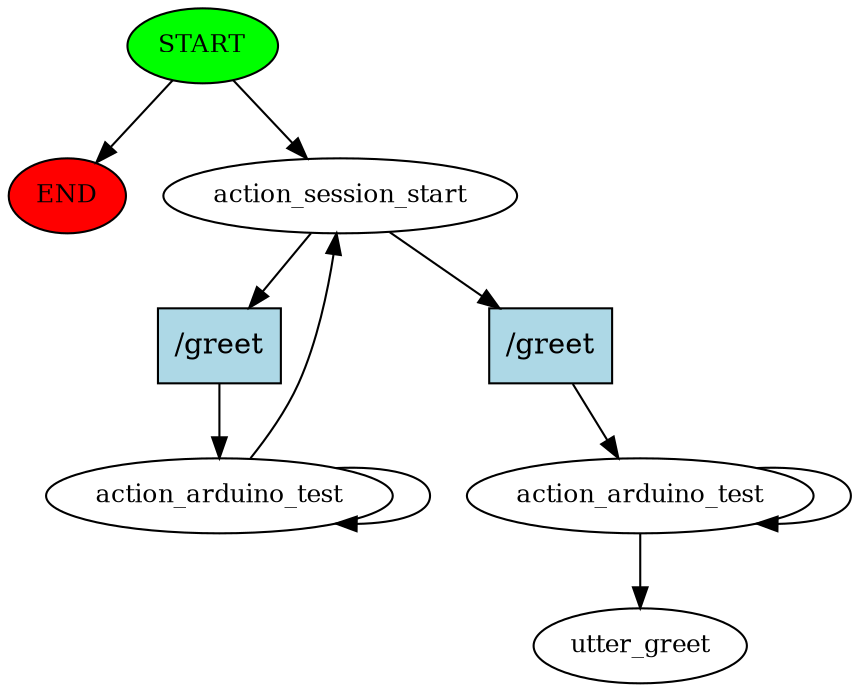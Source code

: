 digraph  {
0 [class="start active", fillcolor=green, fontsize=12, label=START, style=filled];
"-1" [class=end, fillcolor=red, fontsize=12, label=END, style=filled];
1 [class=active, fontsize=12, label=action_session_start];
2 [class=active, fontsize=12, label=action_arduino_test];
5 [class=active, fontsize=12, label=action_arduino_test];
8 [class="dashed active", fontsize=12, label=utter_greet];
9 [class="intent active", fillcolor=lightblue, label="/greet", shape=rect, style=filled];
10 [class="intent active", fillcolor=lightblue, label="/greet", shape=rect, style=filled];
0 -> "-1"  [class="", key=NONE, label=""];
0 -> 1  [class=active, key=NONE, label=""];
1 -> 9  [class=active, key=0];
1 -> 10  [class=active, key=0];
2 -> 1  [class=active, key=NONE, label=""];
2 -> 2  [class=active, key=NONE, label=""];
5 -> 5  [class=active, key=NONE, label=""];
5 -> 8  [class=active, key=NONE, label=""];
9 -> 2  [class=active, key=0];
10 -> 5  [class=active, key=0];
}
